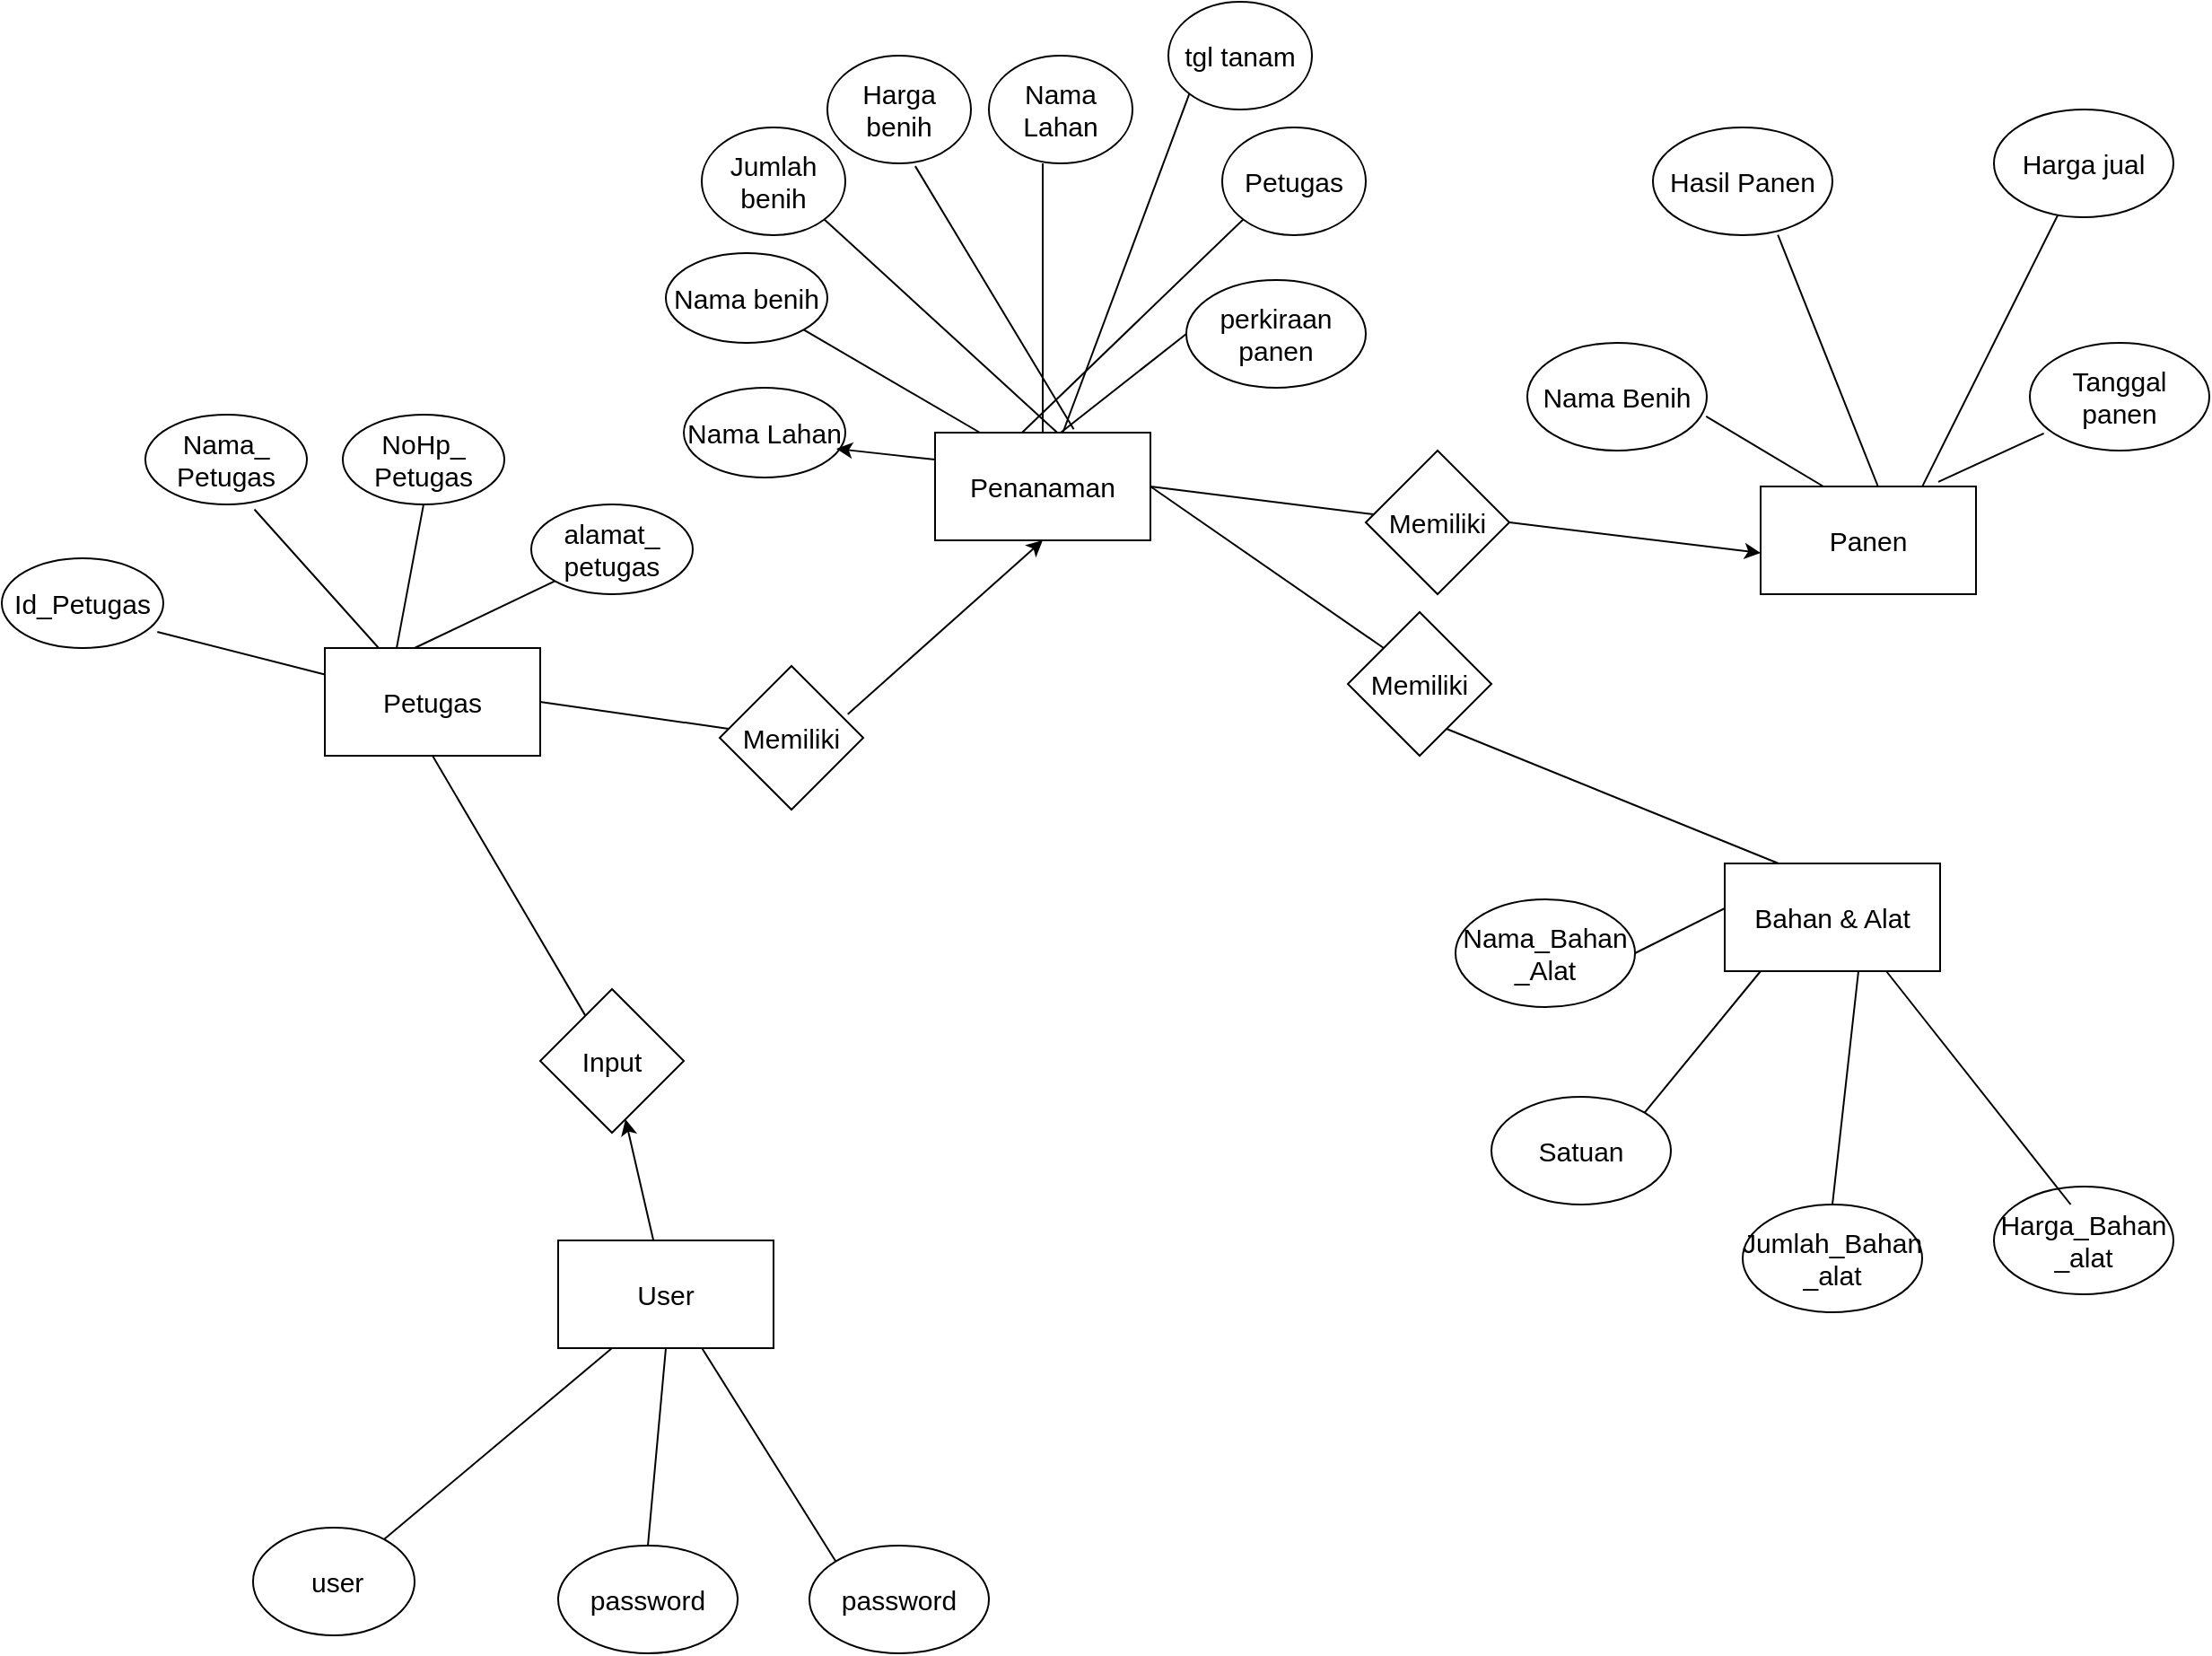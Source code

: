 <mxfile version="17.1.3" type="github">
  <diagram id="3jRMcSLiw0W7gwjwwNcd" name="Page-2">
    <mxGraphModel dx="2586" dy="900" grid="1" gridSize="10" guides="1" tooltips="1" connect="1" arrows="1" fold="1" page="1" pageScale="1" pageWidth="850" pageHeight="1100" math="0" shadow="0">
      <root>
        <mxCell id="GGf_Twrp3IPaFsppmbBV-0" />
        <mxCell id="GGf_Twrp3IPaFsppmbBV-1" parent="GGf_Twrp3IPaFsppmbBV-0" />
        <mxCell id="GGf_Twrp3IPaFsppmbBV-2" value="Bahan &amp;amp; Alat" style="rounded=0;whiteSpace=wrap;html=1;fontSize=15;" parent="GGf_Twrp3IPaFsppmbBV-1" vertex="1">
          <mxGeometry x="580" y="480" width="120" height="60" as="geometry" />
        </mxCell>
        <mxCell id="GGf_Twrp3IPaFsppmbBV-3" value="Penanaman" style="rounded=0;whiteSpace=wrap;html=1;fontSize=15;" parent="GGf_Twrp3IPaFsppmbBV-1" vertex="1">
          <mxGeometry x="140" y="240" width="120" height="60" as="geometry" />
        </mxCell>
        <mxCell id="GGf_Twrp3IPaFsppmbBV-4" value="Panen" style="rounded=0;whiteSpace=wrap;html=1;fontSize=15;" parent="GGf_Twrp3IPaFsppmbBV-1" vertex="1">
          <mxGeometry x="600" y="270" width="120" height="60" as="geometry" />
        </mxCell>
        <mxCell id="GGf_Twrp3IPaFsppmbBV-5" value="tgl tanam" style="ellipse;whiteSpace=wrap;html=1;fontSize=15;" parent="GGf_Twrp3IPaFsppmbBV-1" vertex="1">
          <mxGeometry x="270" width="80" height="60" as="geometry" />
        </mxCell>
        <mxCell id="GGf_Twrp3IPaFsppmbBV-6" value="perkiraan panen" style="ellipse;whiteSpace=wrap;html=1;fontSize=15;" parent="GGf_Twrp3IPaFsppmbBV-1" vertex="1">
          <mxGeometry x="280" y="155" width="100" height="60" as="geometry" />
        </mxCell>
        <mxCell id="GGf_Twrp3IPaFsppmbBV-7" value="Harga benih" style="ellipse;whiteSpace=wrap;html=1;fontSize=15;" parent="GGf_Twrp3IPaFsppmbBV-1" vertex="1">
          <mxGeometry x="80" y="30" width="80" height="60" as="geometry" />
        </mxCell>
        <mxCell id="GGf_Twrp3IPaFsppmbBV-8" value="Jumlah benih" style="ellipse;whiteSpace=wrap;html=1;fontSize=15;" parent="GGf_Twrp3IPaFsppmbBV-1" vertex="1">
          <mxGeometry x="10" y="70" width="80" height="60" as="geometry" />
        </mxCell>
        <mxCell id="GGf_Twrp3IPaFsppmbBV-9" value="Nama benih" style="ellipse;whiteSpace=wrap;html=1;fontSize=15;" parent="GGf_Twrp3IPaFsppmbBV-1" vertex="1">
          <mxGeometry x="-10" y="140" width="90" height="50" as="geometry" />
        </mxCell>
        <mxCell id="GGf_Twrp3IPaFsppmbBV-11" value="" style="endArrow=none;html=1;rounded=0;fontSize=15;entryX=1;entryY=1;entryDx=0;entryDy=0;" parent="GGf_Twrp3IPaFsppmbBV-1" target="GGf_Twrp3IPaFsppmbBV-9" edge="1">
          <mxGeometry width="50" height="50" relative="1" as="geometry">
            <mxPoint x="165" y="240" as="sourcePoint" />
            <mxPoint x="215" y="190" as="targetPoint" />
          </mxGeometry>
        </mxCell>
        <mxCell id="GGf_Twrp3IPaFsppmbBV-12" value="" style="endArrow=none;html=1;rounded=0;fontSize=15;entryX=1;entryY=1;entryDx=0;entryDy=0;" parent="GGf_Twrp3IPaFsppmbBV-1" target="GGf_Twrp3IPaFsppmbBV-8" edge="1">
          <mxGeometry width="50" height="50" relative="1" as="geometry">
            <mxPoint x="208.1" y="240" as="sourcePoint" />
            <mxPoint x="150.004" y="202.631" as="targetPoint" />
          </mxGeometry>
        </mxCell>
        <mxCell id="GGf_Twrp3IPaFsppmbBV-13" value="" style="endArrow=none;html=1;rounded=0;fontSize=15;entryX=0.612;entryY=1.026;entryDx=0;entryDy=0;entryPerimeter=0;exitX=0.644;exitY=-0.032;exitDx=0;exitDy=0;exitPerimeter=0;" parent="GGf_Twrp3IPaFsppmbBV-1" source="GGf_Twrp3IPaFsppmbBV-3" target="GGf_Twrp3IPaFsppmbBV-7" edge="1">
          <mxGeometry width="50" height="50" relative="1" as="geometry">
            <mxPoint x="230.0" y="244.5" as="sourcePoint" />
            <mxPoint x="140.463" y="115.502" as="targetPoint" />
          </mxGeometry>
        </mxCell>
        <mxCell id="GGf_Twrp3IPaFsppmbBV-14" value="" style="endArrow=none;html=1;rounded=0;fontSize=15;entryX=0;entryY=1;entryDx=0;entryDy=0;" parent="GGf_Twrp3IPaFsppmbBV-1" source="GGf_Twrp3IPaFsppmbBV-3" target="GGf_Twrp3IPaFsppmbBV-5" edge="1">
          <mxGeometry width="50" height="50" relative="1" as="geometry">
            <mxPoint x="268.32" y="263.26" as="sourcePoint" />
            <mxPoint x="260.0" y="106.74" as="targetPoint" />
          </mxGeometry>
        </mxCell>
        <mxCell id="GGf_Twrp3IPaFsppmbBV-15" value="" style="endArrow=none;html=1;rounded=0;fontSize=15;entryX=0;entryY=0.5;entryDx=0;entryDy=0;" parent="GGf_Twrp3IPaFsppmbBV-1" target="GGf_Twrp3IPaFsppmbBV-6" edge="1">
          <mxGeometry width="50" height="50" relative="1" as="geometry">
            <mxPoint x="210" y="240" as="sourcePoint" />
            <mxPoint x="281.437" y="121.002" as="targetPoint" />
          </mxGeometry>
        </mxCell>
        <mxCell id="GGf_Twrp3IPaFsppmbBV-16" value="User" style="rounded=0;whiteSpace=wrap;html=1;fontSize=15;" parent="GGf_Twrp3IPaFsppmbBV-1" vertex="1">
          <mxGeometry x="-70" y="690" width="120" height="60" as="geometry" />
        </mxCell>
        <mxCell id="GGf_Twrp3IPaFsppmbBV-17" value="Nama Benih" style="ellipse;whiteSpace=wrap;html=1;fontSize=15;" parent="GGf_Twrp3IPaFsppmbBV-1" vertex="1">
          <mxGeometry x="470" y="190" width="100" height="60" as="geometry" />
        </mxCell>
        <mxCell id="GGf_Twrp3IPaFsppmbBV-18" value="Tanggal panen" style="ellipse;whiteSpace=wrap;html=1;fontSize=15;" parent="GGf_Twrp3IPaFsppmbBV-1" vertex="1">
          <mxGeometry x="750" y="190" width="100" height="60" as="geometry" />
        </mxCell>
        <mxCell id="GGf_Twrp3IPaFsppmbBV-19" value="Hasil Panen" style="ellipse;whiteSpace=wrap;html=1;fontSize=15;" parent="GGf_Twrp3IPaFsppmbBV-1" vertex="1">
          <mxGeometry x="540" y="70" width="100" height="60" as="geometry" />
        </mxCell>
        <mxCell id="GGf_Twrp3IPaFsppmbBV-20" value="Harga jual" style="ellipse;whiteSpace=wrap;html=1;fontSize=15;" parent="GGf_Twrp3IPaFsppmbBV-1" vertex="1">
          <mxGeometry x="730" y="60" width="100" height="60" as="geometry" />
        </mxCell>
        <mxCell id="GGf_Twrp3IPaFsppmbBV-21" value="Jumlah_Bahan&lt;br&gt;_alat" style="ellipse;whiteSpace=wrap;html=1;fontSize=15;" parent="GGf_Twrp3IPaFsppmbBV-1" vertex="1">
          <mxGeometry x="590" y="670" width="100" height="60" as="geometry" />
        </mxCell>
        <mxCell id="GGf_Twrp3IPaFsppmbBV-23" value="Nama_Bahan&lt;br&gt;_Alat" style="ellipse;whiteSpace=wrap;html=1;fontSize=15;" parent="GGf_Twrp3IPaFsppmbBV-1" vertex="1">
          <mxGeometry x="430" y="500" width="100" height="60" as="geometry" />
        </mxCell>
        <mxCell id="GGf_Twrp3IPaFsppmbBV-24" value="Harga_Bahan&lt;br&gt;_alat" style="ellipse;whiteSpace=wrap;html=1;fontSize=15;" parent="GGf_Twrp3IPaFsppmbBV-1" vertex="1">
          <mxGeometry x="730" y="660" width="100" height="60" as="geometry" />
        </mxCell>
        <mxCell id="GGf_Twrp3IPaFsppmbBV-25" value="Satuan" style="ellipse;whiteSpace=wrap;html=1;fontSize=15;" parent="GGf_Twrp3IPaFsppmbBV-1" vertex="1">
          <mxGeometry x="450" y="610" width="100" height="60" as="geometry" />
        </mxCell>
        <mxCell id="GGf_Twrp3IPaFsppmbBV-26" value="" style="endArrow=none;html=1;rounded=0;fontSize=15;exitX=1;exitY=0.5;exitDx=0;exitDy=0;" parent="GGf_Twrp3IPaFsppmbBV-1" source="GGf_Twrp3IPaFsppmbBV-23" edge="1">
          <mxGeometry width="50" height="50" relative="1" as="geometry">
            <mxPoint x="530" y="555" as="sourcePoint" />
            <mxPoint x="580" y="505" as="targetPoint" />
          </mxGeometry>
        </mxCell>
        <mxCell id="GGf_Twrp3IPaFsppmbBV-27" value="" style="endArrow=none;html=1;rounded=0;fontSize=15;exitX=1;exitY=0;exitDx=0;exitDy=0;" parent="GGf_Twrp3IPaFsppmbBV-1" source="GGf_Twrp3IPaFsppmbBV-25" edge="1">
          <mxGeometry width="50" height="50" relative="1" as="geometry">
            <mxPoint x="550" y="565" as="sourcePoint" />
            <mxPoint x="600" y="540" as="targetPoint" />
          </mxGeometry>
        </mxCell>
        <mxCell id="GGf_Twrp3IPaFsppmbBV-28" value="" style="endArrow=none;html=1;rounded=0;fontSize=15;exitX=0.5;exitY=0;exitDx=0;exitDy=0;" parent="GGf_Twrp3IPaFsppmbBV-1" source="GGf_Twrp3IPaFsppmbBV-21" edge="1">
          <mxGeometry width="50" height="50" relative="1" as="geometry">
            <mxPoint x="589.996" y="618.871" as="sourcePoint" />
            <mxPoint x="654.5" y="540" as="targetPoint" />
          </mxGeometry>
        </mxCell>
        <mxCell id="GGf_Twrp3IPaFsppmbBV-29" value="" style="endArrow=none;html=1;rounded=0;fontSize=15;exitX=0.5;exitY=0;exitDx=0;exitDy=0;entryX=0.75;entryY=1;entryDx=0;entryDy=0;" parent="GGf_Twrp3IPaFsppmbBV-1" target="GGf_Twrp3IPaFsppmbBV-2" edge="1">
          <mxGeometry width="50" height="50" relative="1" as="geometry">
            <mxPoint x="772.75" y="670.0" as="sourcePoint" />
            <mxPoint x="787.25" y="540" as="targetPoint" />
          </mxGeometry>
        </mxCell>
        <mxCell id="GGf_Twrp3IPaFsppmbBV-31" value="" style="endArrow=none;html=1;rounded=0;fontSize=15;entryX=0.996;entryY=0.683;entryDx=0;entryDy=0;entryPerimeter=0;" parent="GGf_Twrp3IPaFsppmbBV-1" target="GGf_Twrp3IPaFsppmbBV-17" edge="1">
          <mxGeometry width="50" height="50" relative="1" as="geometry">
            <mxPoint x="635" y="270" as="sourcePoint" />
            <mxPoint x="685" y="220" as="targetPoint" />
          </mxGeometry>
        </mxCell>
        <mxCell id="GGf_Twrp3IPaFsppmbBV-32" value="" style="endArrow=none;html=1;rounded=0;fontSize=15;entryX=0.696;entryY=0.997;entryDx=0;entryDy=0;entryPerimeter=0;" parent="GGf_Twrp3IPaFsppmbBV-1" target="GGf_Twrp3IPaFsppmbBV-19" edge="1">
          <mxGeometry width="50" height="50" relative="1" as="geometry">
            <mxPoint x="665.4" y="270" as="sourcePoint" />
            <mxPoint x="600.0" y="230.98" as="targetPoint" />
          </mxGeometry>
        </mxCell>
        <mxCell id="GGf_Twrp3IPaFsppmbBV-33" value="" style="endArrow=none;html=1;rounded=0;fontSize=15;" parent="GGf_Twrp3IPaFsppmbBV-1" target="GGf_Twrp3IPaFsppmbBV-20" edge="1">
          <mxGeometry width="50" height="50" relative="1" as="geometry">
            <mxPoint x="690.0" y="270.18" as="sourcePoint" />
            <mxPoint x="634.2" y="130.0" as="targetPoint" />
          </mxGeometry>
        </mxCell>
        <mxCell id="GGf_Twrp3IPaFsppmbBV-34" value="" style="endArrow=none;html=1;rounded=0;fontSize=15;entryX=0.078;entryY=0.84;entryDx=0;entryDy=0;entryPerimeter=0;exitX=0.825;exitY=-0.042;exitDx=0;exitDy=0;exitPerimeter=0;" parent="GGf_Twrp3IPaFsppmbBV-1" source="GGf_Twrp3IPaFsppmbBV-4" target="GGf_Twrp3IPaFsppmbBV-18" edge="1">
          <mxGeometry width="50" height="50" relative="1" as="geometry">
            <mxPoint x="700" y="280.18" as="sourcePoint" />
            <mxPoint x="775.719" y="128.75" as="targetPoint" />
          </mxGeometry>
        </mxCell>
        <mxCell id="GGf_Twrp3IPaFsppmbBV-35" value="&amp;nbsp;user" style="ellipse;whiteSpace=wrap;html=1;fontSize=15;" parent="GGf_Twrp3IPaFsppmbBV-1" vertex="1">
          <mxGeometry x="-240" y="850" width="90" height="60" as="geometry" />
        </mxCell>
        <mxCell id="GGf_Twrp3IPaFsppmbBV-36" value="password" style="ellipse;whiteSpace=wrap;html=1;fontSize=15;" parent="GGf_Twrp3IPaFsppmbBV-1" vertex="1">
          <mxGeometry x="-70" y="860" width="100" height="60" as="geometry" />
        </mxCell>
        <mxCell id="GGf_Twrp3IPaFsppmbBV-38" value="" style="endArrow=none;html=1;rounded=0;fontSize=15;exitX=0.25;exitY=1;exitDx=0;exitDy=0;" parent="GGf_Twrp3IPaFsppmbBV-1" source="GGf_Twrp3IPaFsppmbBV-16" target="GGf_Twrp3IPaFsppmbBV-35" edge="1">
          <mxGeometry width="50" height="50" relative="1" as="geometry">
            <mxPoint x="125" y="480" as="sourcePoint" />
            <mxPoint x="175" y="430" as="targetPoint" />
          </mxGeometry>
        </mxCell>
        <mxCell id="GGf_Twrp3IPaFsppmbBV-39" value="" style="endArrow=none;html=1;rounded=0;fontSize=15;exitX=0.5;exitY=1;exitDx=0;exitDy=0;entryX=0.5;entryY=0;entryDx=0;entryDy=0;" parent="GGf_Twrp3IPaFsppmbBV-1" source="GGf_Twrp3IPaFsppmbBV-16" edge="1" target="GGf_Twrp3IPaFsppmbBV-36">
          <mxGeometry width="50" height="50" relative="1" as="geometry">
            <mxPoint x="150" y="550" as="sourcePoint" />
            <mxPoint x="160" y="610" as="targetPoint" />
          </mxGeometry>
        </mxCell>
        <mxCell id="GGf_Twrp3IPaFsppmbBV-41" value="" style="endArrow=classic;html=1;rounded=0;fontSize=15;" parent="GGf_Twrp3IPaFsppmbBV-1" target="M6xH8iQ4NFy6qSTSnN0h-0" edge="1" source="GGf_Twrp3IPaFsppmbBV-16">
          <mxGeometry width="50" height="50" relative="1" as="geometry">
            <mxPoint x="135" y="480" as="sourcePoint" />
            <mxPoint x="150" y="420" as="targetPoint" />
          </mxGeometry>
        </mxCell>
        <mxCell id="M6xH8iQ4NFy6qSTSnN0h-0" value="Input" style="rhombus;whiteSpace=wrap;html=1;fontSize=15;direction=south;" parent="GGf_Twrp3IPaFsppmbBV-1" vertex="1">
          <mxGeometry x="-80" y="550" width="80" height="80" as="geometry" />
        </mxCell>
        <mxCell id="M6xH8iQ4NFy6qSTSnN0h-1" value="" style="endArrow=classic;html=1;rounded=0;fontSize=15;entryX=0.5;entryY=1;entryDx=0;entryDy=0;exitX=0.336;exitY=0.108;exitDx=0;exitDy=0;exitPerimeter=0;" parent="GGf_Twrp3IPaFsppmbBV-1" source="ZktvwcNXpLluFalXB4Im-22" target="GGf_Twrp3IPaFsppmbBV-3" edge="1">
          <mxGeometry width="50" height="50" relative="1" as="geometry">
            <mxPoint x="180" y="400" as="sourcePoint" />
            <mxPoint x="210.0" y="310.0" as="targetPoint" />
          </mxGeometry>
        </mxCell>
        <mxCell id="M6xH8iQ4NFy6qSTSnN0h-5" value="" style="endArrow=classic;html=1;rounded=0;fontSize=15;entryX=0;entryY=0.617;entryDx=0;entryDy=0;entryPerimeter=0;exitX=1;exitY=0.5;exitDx=0;exitDy=0;" parent="GGf_Twrp3IPaFsppmbBV-1" source="ZktvwcNXpLluFalXB4Im-4" target="GGf_Twrp3IPaFsppmbBV-4" edge="1">
          <mxGeometry width="50" height="50" relative="1" as="geometry">
            <mxPoint x="495.664" y="294.336" as="sourcePoint" />
            <mxPoint x="580" y="330" as="targetPoint" />
          </mxGeometry>
        </mxCell>
        <mxCell id="q-kjPyN1m_3NmtX6NYIw-0" value="Nama Lahan" style="ellipse;whiteSpace=wrap;html=1;fontSize=15;" parent="GGf_Twrp3IPaFsppmbBV-1" vertex="1">
          <mxGeometry x="170" y="30" width="80" height="60" as="geometry" />
        </mxCell>
        <mxCell id="q-kjPyN1m_3NmtX6NYIw-1" value="" style="endArrow=none;html=1;rounded=0;fontSize=15;entryX=0.612;entryY=1.026;entryDx=0;entryDy=0;entryPerimeter=0;" parent="GGf_Twrp3IPaFsppmbBV-1" edge="1">
          <mxGeometry width="50" height="50" relative="1" as="geometry">
            <mxPoint x="200" y="240" as="sourcePoint" />
            <mxPoint x="200.0" y="90.0" as="targetPoint" />
          </mxGeometry>
        </mxCell>
        <mxCell id="q-kjPyN1m_3NmtX6NYIw-2" value="Nama Lahan" style="ellipse;whiteSpace=wrap;html=1;fontSize=15;" parent="GGf_Twrp3IPaFsppmbBV-1" vertex="1">
          <mxGeometry y="215" width="90" height="50" as="geometry" />
        </mxCell>
        <mxCell id="q-kjPyN1m_3NmtX6NYIw-3" value="" style="endArrow=classic;html=1;rounded=0;exitX=0;exitY=0.25;exitDx=0;exitDy=0;" parent="GGf_Twrp3IPaFsppmbBV-1" source="GGf_Twrp3IPaFsppmbBV-3" edge="1">
          <mxGeometry width="50" height="50" relative="1" as="geometry">
            <mxPoint x="155" y="249" as="sourcePoint" />
            <mxPoint x="85" y="249" as="targetPoint" />
          </mxGeometry>
        </mxCell>
        <mxCell id="ZktvwcNXpLluFalXB4Im-0" value="password" style="ellipse;whiteSpace=wrap;html=1;fontSize=15;" vertex="1" parent="GGf_Twrp3IPaFsppmbBV-1">
          <mxGeometry x="70" y="860" width="100" height="60" as="geometry" />
        </mxCell>
        <mxCell id="ZktvwcNXpLluFalXB4Im-1" value="" style="endArrow=none;html=1;rounded=0;fontSize=15;exitX=0.667;exitY=0.998;exitDx=0;exitDy=0;entryX=0;entryY=0;entryDx=0;entryDy=0;exitPerimeter=0;" edge="1" parent="GGf_Twrp3IPaFsppmbBV-1" source="GGf_Twrp3IPaFsppmbBV-16" target="ZktvwcNXpLluFalXB4Im-0">
          <mxGeometry width="50" height="50" relative="1" as="geometry">
            <mxPoint x="185" y="540" as="sourcePoint" />
            <mxPoint x="195" y="610" as="targetPoint" />
          </mxGeometry>
        </mxCell>
        <mxCell id="ZktvwcNXpLluFalXB4Im-2" value="&lt;font style=&quot;font-size: 15px&quot;&gt;Memiliki&lt;/font&gt;" style="rhombus;whiteSpace=wrap;html=1;" vertex="1" parent="GGf_Twrp3IPaFsppmbBV-1">
          <mxGeometry x="370" y="340.0" width="80" height="80" as="geometry" />
        </mxCell>
        <mxCell id="ZktvwcNXpLluFalXB4Im-3" value="" style="endArrow=none;html=1;rounded=0;fontSize=15;entryX=1;entryY=0.5;entryDx=0;entryDy=0;exitX=0;exitY=0;exitDx=0;exitDy=0;" edge="1" parent="GGf_Twrp3IPaFsppmbBV-1" source="ZktvwcNXpLluFalXB4Im-2" target="GGf_Twrp3IPaFsppmbBV-3">
          <mxGeometry width="50" height="50" relative="1" as="geometry">
            <mxPoint x="360" y="360" as="sourcePoint" />
            <mxPoint x="410" y="310" as="targetPoint" />
          </mxGeometry>
        </mxCell>
        <mxCell id="ZktvwcNXpLluFalXB4Im-4" value="&lt;font style=&quot;font-size: 15px&quot;&gt;Memiliki&lt;/font&gt;" style="rhombus;whiteSpace=wrap;html=1;" vertex="1" parent="GGf_Twrp3IPaFsppmbBV-1">
          <mxGeometry x="380" y="250.0" width="80" height="80" as="geometry" />
        </mxCell>
        <mxCell id="ZktvwcNXpLluFalXB4Im-5" value="Petugas" style="ellipse;whiteSpace=wrap;html=1;fontSize=15;" vertex="1" parent="GGf_Twrp3IPaFsppmbBV-1">
          <mxGeometry x="300" y="70" width="80" height="60" as="geometry" />
        </mxCell>
        <mxCell id="ZktvwcNXpLluFalXB4Im-6" value="" style="endArrow=none;html=1;rounded=0;fontSize=15;entryX=0;entryY=1;entryDx=0;entryDy=0;exitX=0.405;exitY=-0.002;exitDx=0;exitDy=0;exitPerimeter=0;" edge="1" parent="GGf_Twrp3IPaFsppmbBV-1" source="GGf_Twrp3IPaFsppmbBV-3" target="ZktvwcNXpLluFalXB4Im-5">
          <mxGeometry width="50" height="50" relative="1" as="geometry">
            <mxPoint x="210" y="250.0" as="sourcePoint" />
            <mxPoint x="210" y="100.0" as="targetPoint" />
          </mxGeometry>
        </mxCell>
        <mxCell id="ZktvwcNXpLluFalXB4Im-7" value="" style="endArrow=none;html=1;rounded=0;fontSize=15;exitX=1;exitY=0.5;exitDx=0;exitDy=0;" edge="1" parent="GGf_Twrp3IPaFsppmbBV-1" source="GGf_Twrp3IPaFsppmbBV-3" target="ZktvwcNXpLluFalXB4Im-4">
          <mxGeometry width="50" height="50" relative="1" as="geometry">
            <mxPoint x="410" y="360" as="sourcePoint" />
            <mxPoint x="460" y="310" as="targetPoint" />
          </mxGeometry>
        </mxCell>
        <mxCell id="ZktvwcNXpLluFalXB4Im-8" value="" style="endArrow=none;html=1;rounded=0;fontSize=15;entryX=0.25;entryY=0;entryDx=0;entryDy=0;" edge="1" parent="GGf_Twrp3IPaFsppmbBV-1" target="GGf_Twrp3IPaFsppmbBV-2">
          <mxGeometry width="50" height="50" relative="1" as="geometry">
            <mxPoint x="425" y="405" as="sourcePoint" />
            <mxPoint x="475" y="355" as="targetPoint" />
          </mxGeometry>
        </mxCell>
        <mxCell id="ZktvwcNXpLluFalXB4Im-9" value="Petugas" style="rounded=0;whiteSpace=wrap;html=1;fontSize=15;" vertex="1" parent="GGf_Twrp3IPaFsppmbBV-1">
          <mxGeometry x="-200" y="360" width="120" height="60" as="geometry" />
        </mxCell>
        <mxCell id="ZktvwcNXpLluFalXB4Im-10" value="" style="endArrow=none;html=1;rounded=0;fontSize=15;entryX=0.5;entryY=1;entryDx=0;entryDy=0;" edge="1" parent="GGf_Twrp3IPaFsppmbBV-1" source="M6xH8iQ4NFy6qSTSnN0h-0" target="ZktvwcNXpLluFalXB4Im-9">
          <mxGeometry width="50" height="50" relative="1" as="geometry">
            <mxPoint x="-170" y="470" as="sourcePoint" />
            <mxPoint x="-120" y="420" as="targetPoint" />
          </mxGeometry>
        </mxCell>
        <mxCell id="ZktvwcNXpLluFalXB4Im-14" value="NoHp_&lt;br&gt;Petugas" style="ellipse;whiteSpace=wrap;html=1;fontSize=15;" vertex="1" parent="GGf_Twrp3IPaFsppmbBV-1">
          <mxGeometry x="-190" y="230" width="90" height="50" as="geometry" />
        </mxCell>
        <mxCell id="ZktvwcNXpLluFalXB4Im-15" value="Nama_&lt;br&gt;Petugas" style="ellipse;whiteSpace=wrap;html=1;fontSize=15;" vertex="1" parent="GGf_Twrp3IPaFsppmbBV-1">
          <mxGeometry x="-300" y="230" width="90" height="50" as="geometry" />
        </mxCell>
        <mxCell id="ZktvwcNXpLluFalXB4Im-16" value="Id_Petugas" style="ellipse;whiteSpace=wrap;html=1;fontSize=15;" vertex="1" parent="GGf_Twrp3IPaFsppmbBV-1">
          <mxGeometry x="-380" y="310" width="90" height="50" as="geometry" />
        </mxCell>
        <mxCell id="ZktvwcNXpLluFalXB4Im-17" value="alamat_&lt;br&gt;petugas" style="ellipse;whiteSpace=wrap;html=1;fontSize=15;" vertex="1" parent="GGf_Twrp3IPaFsppmbBV-1">
          <mxGeometry x="-85" y="280" width="90" height="50" as="geometry" />
        </mxCell>
        <mxCell id="ZktvwcNXpLluFalXB4Im-18" value="" style="endArrow=none;html=1;rounded=0;fontSize=15;entryX=0;entryY=1;entryDx=0;entryDy=0;" edge="1" parent="GGf_Twrp3IPaFsppmbBV-1" target="ZktvwcNXpLluFalXB4Im-17">
          <mxGeometry width="50" height="50" relative="1" as="geometry">
            <mxPoint x="-150" y="360" as="sourcePoint" />
            <mxPoint x="-100" y="310" as="targetPoint" />
          </mxGeometry>
        </mxCell>
        <mxCell id="ZktvwcNXpLluFalXB4Im-19" value="" style="endArrow=none;html=1;rounded=0;fontSize=15;entryX=0.5;entryY=1;entryDx=0;entryDy=0;" edge="1" parent="GGf_Twrp3IPaFsppmbBV-1" target="ZktvwcNXpLluFalXB4Im-14">
          <mxGeometry width="50" height="50" relative="1" as="geometry">
            <mxPoint x="-160" y="360" as="sourcePoint" />
            <mxPoint x="-110" y="310" as="targetPoint" />
          </mxGeometry>
        </mxCell>
        <mxCell id="ZktvwcNXpLluFalXB4Im-20" value="" style="endArrow=none;html=1;rounded=0;fontSize=15;entryX=0.675;entryY=1.055;entryDx=0;entryDy=0;entryPerimeter=0;exitX=0.25;exitY=0;exitDx=0;exitDy=0;" edge="1" parent="GGf_Twrp3IPaFsppmbBV-1" source="ZktvwcNXpLluFalXB4Im-9" target="ZktvwcNXpLluFalXB4Im-15">
          <mxGeometry width="50" height="50" relative="1" as="geometry">
            <mxPoint x="-180" y="360" as="sourcePoint" />
            <mxPoint x="-130" y="310" as="targetPoint" />
          </mxGeometry>
        </mxCell>
        <mxCell id="ZktvwcNXpLluFalXB4Im-21" value="" style="endArrow=none;html=1;rounded=0;fontSize=15;exitX=0.963;exitY=0.82;exitDx=0;exitDy=0;exitPerimeter=0;" edge="1" parent="GGf_Twrp3IPaFsppmbBV-1" source="ZktvwcNXpLluFalXB4Im-16" target="ZktvwcNXpLluFalXB4Im-9">
          <mxGeometry width="50" height="50" relative="1" as="geometry">
            <mxPoint x="-270" y="360" as="sourcePoint" />
            <mxPoint x="-220" y="310" as="targetPoint" />
          </mxGeometry>
        </mxCell>
        <mxCell id="ZktvwcNXpLluFalXB4Im-22" value="Memiliki" style="rhombus;whiteSpace=wrap;html=1;fontSize=15;direction=south;" vertex="1" parent="GGf_Twrp3IPaFsppmbBV-1">
          <mxGeometry x="20" y="370" width="80" height="80" as="geometry" />
        </mxCell>
        <mxCell id="ZktvwcNXpLluFalXB4Im-23" value="" style="endArrow=none;html=1;rounded=0;fontSize=15;exitX=1;exitY=0.5;exitDx=0;exitDy=0;" edge="1" parent="GGf_Twrp3IPaFsppmbBV-1" source="ZktvwcNXpLluFalXB4Im-9" target="ZktvwcNXpLluFalXB4Im-22">
          <mxGeometry width="50" height="50" relative="1" as="geometry">
            <mxPoint x="-50" y="490" as="sourcePoint" />
            <mxPoint y="440" as="targetPoint" />
          </mxGeometry>
        </mxCell>
      </root>
    </mxGraphModel>
  </diagram>
</mxfile>
